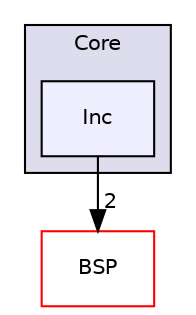 digraph "/home/developer/mtrain-firmware/external/middleware/STM32_USB_Device_Library/Core/Inc" {
  compound=true
  node [ fontsize="10", fontname="Helvetica"];
  edge [ labelfontsize="10", labelfontname="Helvetica"];
  subgraph clusterdir_19e504b8294315d876b43ba053bc3f8f {
    graph [ bgcolor="#ddddee", pencolor="black", label="Core" fontname="Helvetica", fontsize="10", URL="dir_19e504b8294315d876b43ba053bc3f8f.html"]
  dir_d95a784d9376f08ed1140a7f834b6454 [shape=box, label="Inc", style="filled", fillcolor="#eeeeff", pencolor="black", URL="dir_d95a784d9376f08ed1140a7f834b6454.html"];
  }
  dir_350c8a3315b9de76597c9530ef31a96a [shape=box label="BSP" fillcolor="white" style="filled" color="red" URL="dir_350c8a3315b9de76597c9530ef31a96a.html"];
  dir_d95a784d9376f08ed1140a7f834b6454->dir_350c8a3315b9de76597c9530ef31a96a [headlabel="2", labeldistance=1.5 headhref="dir_000077_000009.html"];
}
